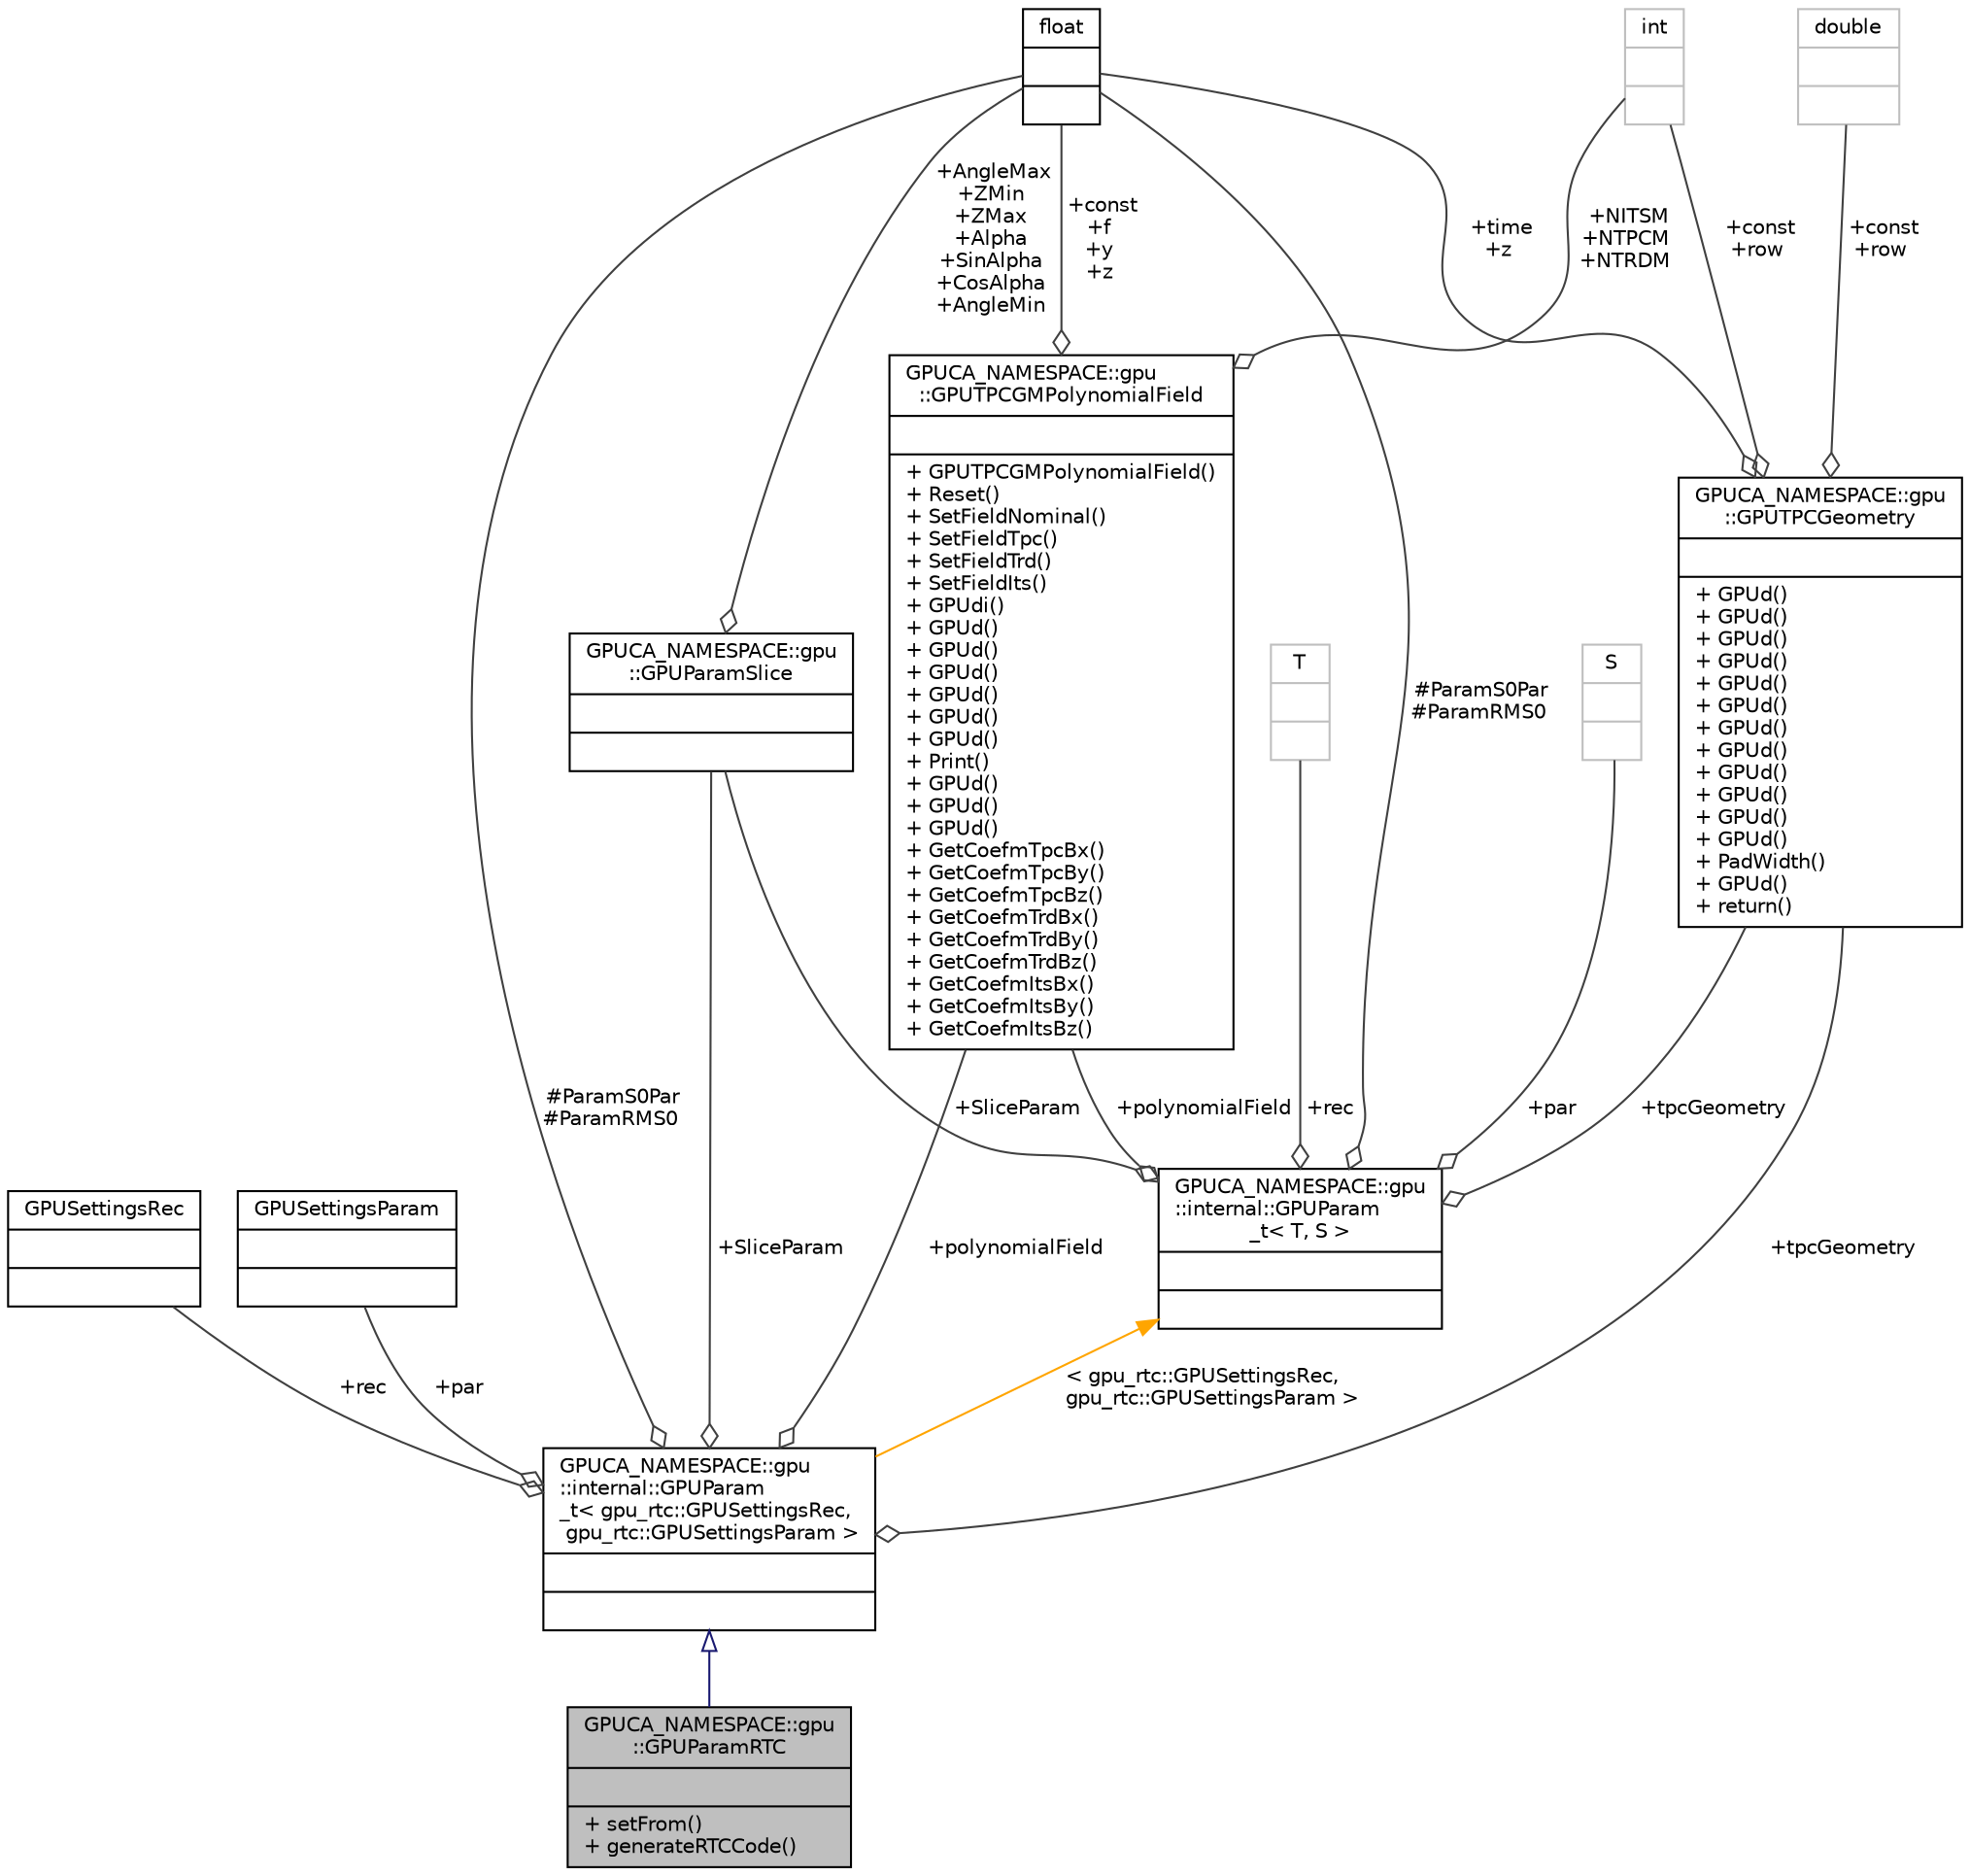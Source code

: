 digraph "GPUCA_NAMESPACE::gpu::GPUParamRTC"
{
 // INTERACTIVE_SVG=YES
  bgcolor="transparent";
  edge [fontname="Helvetica",fontsize="10",labelfontname="Helvetica",labelfontsize="10"];
  node [fontname="Helvetica",fontsize="10",shape=record];
  Node3 [label="{GPUCA_NAMESPACE::gpu\l::GPUParamRTC\n||+ setFrom()\l+ generateRTCCode()\l}",height=0.2,width=0.4,color="black", fillcolor="grey75", style="filled", fontcolor="black"];
  Node4 -> Node3 [dir="back",color="midnightblue",fontsize="10",style="solid",arrowtail="onormal",fontname="Helvetica"];
  Node4 [label="{GPUCA_NAMESPACE::gpu\l::internal::GPUParam\l_t\< gpu_rtc::GPUSettingsRec,\l gpu_rtc::GPUSettingsParam \>\n||}",height=0.2,width=0.4,color="black",URL="$dd/dee/structGPUCA__NAMESPACE_1_1gpu_1_1internal_1_1GPUParam__t.html"];
  Node5 -> Node4 [color="grey25",fontsize="10",style="solid",label=" +rec" ,arrowhead="odiamond",fontname="Helvetica"];
  Node5 [label="{GPUSettingsRec\n||}",height=0.2,width=0.4,color="black",URL="$d1/d1b/classgpu__rtc_1_1GPUSettingsRec.html"];
  Node6 -> Node4 [color="grey25",fontsize="10",style="solid",label=" +par" ,arrowhead="odiamond",fontname="Helvetica"];
  Node6 [label="{GPUSettingsParam\n||}",height=0.2,width=0.4,color="black",URL="$d8/d49/classgpu__rtc_1_1GPUSettingsParam.html"];
  Node7 -> Node4 [color="grey25",fontsize="10",style="solid",label=" #ParamS0Par\n#ParamRMS0" ,arrowhead="odiamond",fontname="Helvetica"];
  Node7 [label="{float\n||}",height=0.2,width=0.4,color="black",URL="$d4/dc3/classfloat.html"];
  Node8 -> Node4 [color="grey25",fontsize="10",style="solid",label=" +SliceParam" ,arrowhead="odiamond",fontname="Helvetica"];
  Node8 [label="{GPUCA_NAMESPACE::gpu\l::GPUParamSlice\n||}",height=0.2,width=0.4,color="black",URL="$dc/dc1/structGPUCA__NAMESPACE_1_1gpu_1_1GPUParamSlice.html"];
  Node7 -> Node8 [color="grey25",fontsize="10",style="solid",label=" +AngleMax\n+ZMin\n+ZMax\n+Alpha\n+SinAlpha\n+CosAlpha\n+AngleMin" ,arrowhead="odiamond",fontname="Helvetica"];
  Node9 -> Node4 [color="grey25",fontsize="10",style="solid",label=" +polynomialField" ,arrowhead="odiamond",fontname="Helvetica"];
  Node9 [label="{GPUCA_NAMESPACE::gpu\l::GPUTPCGMPolynomialField\n||+ GPUTPCGMPolynomialField()\l+ Reset()\l+ SetFieldNominal()\l+ SetFieldTpc()\l+ SetFieldTrd()\l+ SetFieldIts()\l+ GPUdi()\l+ GPUd()\l+ GPUd()\l+ GPUd()\l+ GPUd()\l+ GPUd()\l+ GPUd()\l+ Print()\l+ GPUd()\l+ GPUd()\l+ GPUd()\l+ GetCoefmTpcBx()\l+ GetCoefmTpcBy()\l+ GetCoefmTpcBz()\l+ GetCoefmTrdBx()\l+ GetCoefmTrdBy()\l+ GetCoefmTrdBz()\l+ GetCoefmItsBx()\l+ GetCoefmItsBy()\l+ GetCoefmItsBz()\l}",height=0.2,width=0.4,color="black",URL="$d0/d97/classGPUCA__NAMESPACE_1_1gpu_1_1GPUTPCGMPolynomialField.html"];
  Node7 -> Node9 [color="grey25",fontsize="10",style="solid",label=" +const\n+f\n+y\n+z" ,arrowhead="odiamond",fontname="Helvetica"];
  Node10 -> Node9 [color="grey25",fontsize="10",style="solid",label=" +NITSM\n+NTPCM\n+NTRDM" ,arrowhead="odiamond",fontname="Helvetica"];
  Node10 [label="{int\n||}",height=0.2,width=0.4,color="grey75"];
  Node11 -> Node4 [color="grey25",fontsize="10",style="solid",label=" +tpcGeometry" ,arrowhead="odiamond",fontname="Helvetica"];
  Node11 [label="{GPUCA_NAMESPACE::gpu\l::GPUTPCGeometry\n||+ GPUd()\l+ GPUd()\l+ GPUd()\l+ GPUd()\l+ GPUd()\l+ GPUd()\l+ GPUd()\l+ GPUd()\l+ GPUd()\l+ GPUd()\l+ GPUd()\l+ GPUd()\l+ PadWidth()\l+ GPUd()\l+ return()\l}",height=0.2,width=0.4,color="black",URL="$d0/d52/classGPUCA__NAMESPACE_1_1gpu_1_1GPUTPCGeometry.html"];
  Node12 -> Node11 [color="grey25",fontsize="10",style="solid",label=" +const\n+row" ,arrowhead="odiamond",fontname="Helvetica"];
  Node12 [label="{double\n||}",height=0.2,width=0.4,color="grey75"];
  Node7 -> Node11 [color="grey25",fontsize="10",style="solid",label=" +time\n+z" ,arrowhead="odiamond",fontname="Helvetica"];
  Node10 -> Node11 [color="grey25",fontsize="10",style="solid",label=" +const\n+row" ,arrowhead="odiamond",fontname="Helvetica"];
  Node13 -> Node4 [dir="back",color="orange",fontsize="10",style="solid",label=" \< gpu_rtc::GPUSettingsRec,\l gpu_rtc::GPUSettingsParam \>" ,fontname="Helvetica"];
  Node13 [label="{GPUCA_NAMESPACE::gpu\l::internal::GPUParam\l_t\< T, S \>\n||}",height=0.2,width=0.4,color="black",URL="$dd/dee/structGPUCA__NAMESPACE_1_1gpu_1_1internal_1_1GPUParam__t.html"];
  Node7 -> Node13 [color="grey25",fontsize="10",style="solid",label=" #ParamS0Par\n#ParamRMS0" ,arrowhead="odiamond",fontname="Helvetica"];
  Node8 -> Node13 [color="grey25",fontsize="10",style="solid",label=" +SliceParam" ,arrowhead="odiamond",fontname="Helvetica"];
  Node9 -> Node13 [color="grey25",fontsize="10",style="solid",label=" +polynomialField" ,arrowhead="odiamond",fontname="Helvetica"];
  Node11 -> Node13 [color="grey25",fontsize="10",style="solid",label=" +tpcGeometry" ,arrowhead="odiamond",fontname="Helvetica"];
  Node14 -> Node13 [color="grey25",fontsize="10",style="solid",label=" +par" ,arrowhead="odiamond",fontname="Helvetica"];
  Node14 [label="{S\n||}",height=0.2,width=0.4,color="grey75"];
  Node15 -> Node13 [color="grey25",fontsize="10",style="solid",label=" +rec" ,arrowhead="odiamond",fontname="Helvetica"];
  Node15 [label="{T\n||}",height=0.2,width=0.4,color="grey75"];
}
